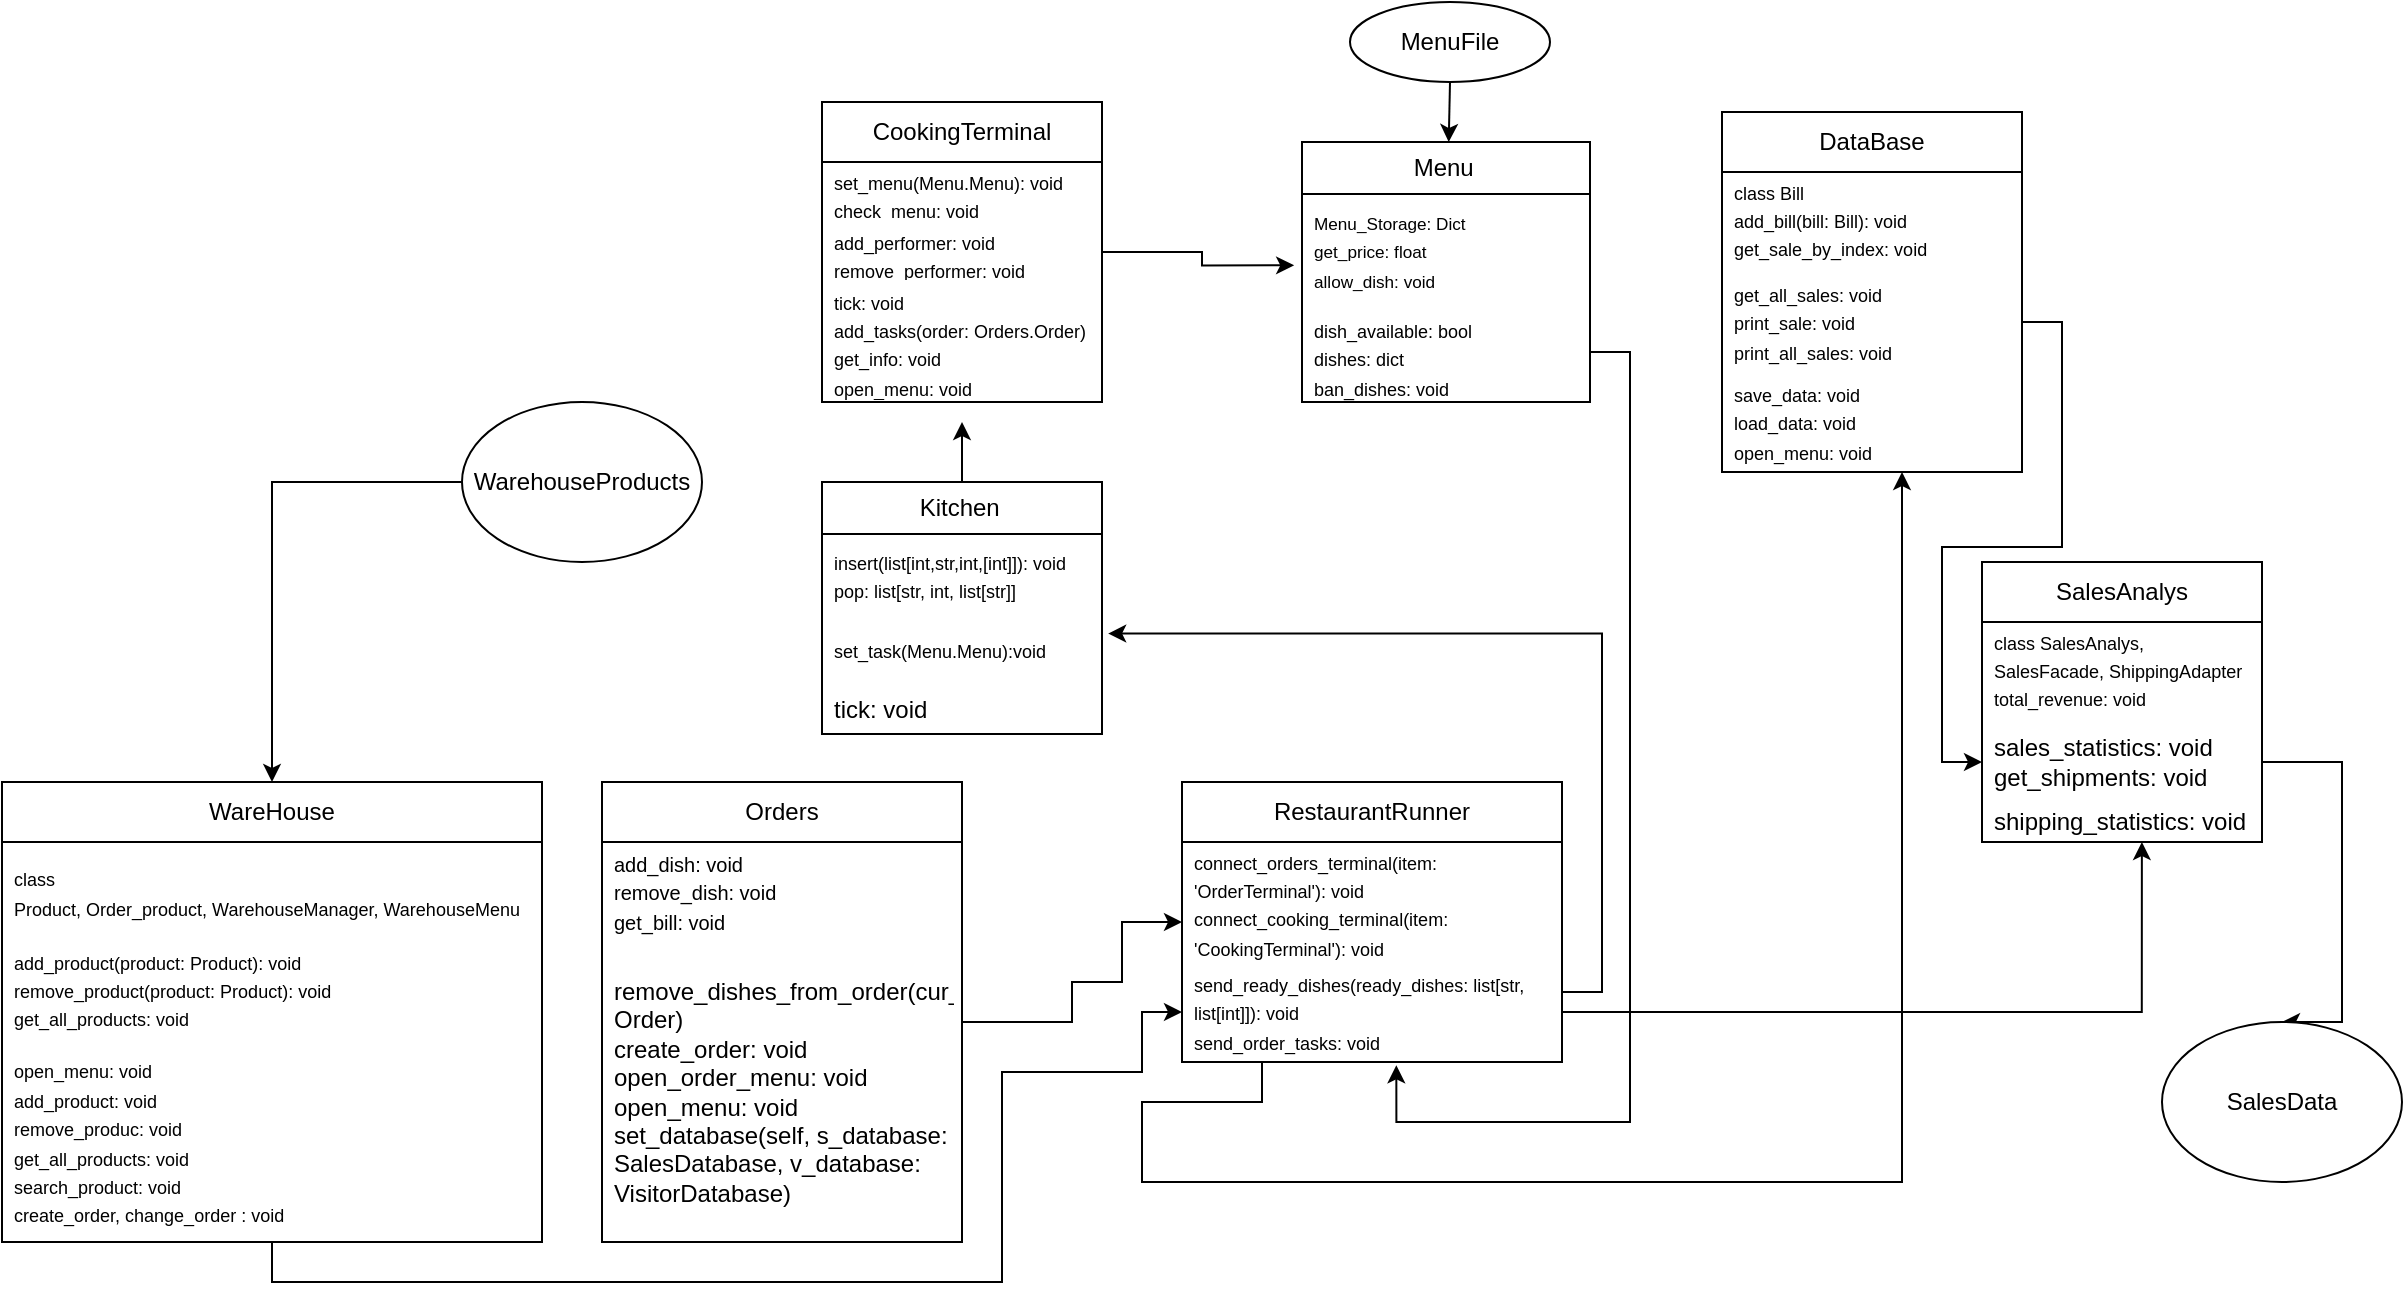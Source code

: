 <mxfile version="21.3.7" type="github">
  <diagram id="C5RBs43oDa-KdzZeNtuy" name="Page-1">
    <mxGraphModel dx="2035" dy="792" grid="1" gridSize="10" guides="1" tooltips="1" connect="1" arrows="1" fold="1" page="1" pageScale="1" pageWidth="827" pageHeight="1169" math="0" shadow="0">
      <root>
        <mxCell id="WIyWlLk6GJQsqaUBKTNV-0" />
        <mxCell id="WIyWlLk6GJQsqaUBKTNV-1" parent="WIyWlLk6GJQsqaUBKTNV-0" />
        <mxCell id="A3PnLcKBzpXXrkk-UIbl-3" value="Menu&amp;nbsp;" style="swimlane;fontStyle=0;childLayout=stackLayout;horizontal=1;startSize=26;fillColor=none;horizontalStack=0;resizeParent=1;resizeParentMax=0;resizeLast=0;collapsible=1;marginBottom=0;html=1;" vertex="1" parent="WIyWlLk6GJQsqaUBKTNV-1">
          <mxGeometry x="340" y="280" width="144" height="130" as="geometry" />
        </mxCell>
        <mxCell id="A3PnLcKBzpXXrkk-UIbl-4" value="&lt;font style=&quot;font-size: 8.588px;&quot;&gt;Menu_Storage: Dict&lt;br&gt;get_price: float&lt;br&gt;allow_dish: void&amp;nbsp;&lt;br&gt;&lt;br&gt;&lt;br&gt;&lt;/font&gt;" style="text;strokeColor=none;fillColor=none;align=left;verticalAlign=top;spacingLeft=4;spacingRight=4;overflow=hidden;rotatable=0;points=[[0,0.5],[1,0.5]];portConstraint=eastwest;whiteSpace=wrap;html=1;perimeterSpacing=1;" vertex="1" parent="A3PnLcKBzpXXrkk-UIbl-3">
          <mxGeometry y="26" width="144" height="54" as="geometry" />
        </mxCell>
        <mxCell id="A3PnLcKBzpXXrkk-UIbl-5" value="&lt;font style=&quot;font-size: 9px;&quot;&gt;dish_available: bool&amp;nbsp;&lt;br style=&quot;font-size: 9px;&quot;&gt;dishes: dict&amp;nbsp;&lt;br style=&quot;font-size: 9px;&quot;&gt;ban_dishes: void&lt;/font&gt;" style="text;strokeColor=none;fillColor=none;align=left;verticalAlign=top;spacingLeft=4;spacingRight=4;overflow=hidden;rotatable=0;points=[[0,0.5],[1,0.5]];portConstraint=eastwest;whiteSpace=wrap;html=1;" vertex="1" parent="A3PnLcKBzpXXrkk-UIbl-3">
          <mxGeometry y="80" width="144" height="50" as="geometry" />
        </mxCell>
        <mxCell id="A3PnLcKBzpXXrkk-UIbl-7" value="MenuFile" style="ellipse;whiteSpace=wrap;html=1;align=center;newEdgeStyle={&quot;edgeStyle&quot;:&quot;entityRelationEdgeStyle&quot;,&quot;startArrow&quot;:&quot;none&quot;,&quot;endArrow&quot;:&quot;none&quot;,&quot;segment&quot;:10,&quot;curved&quot;:1,&quot;sourcePerimeterSpacing&quot;:0,&quot;targetPerimeterSpacing&quot;:0};treeFolding=1;treeMoving=1;" vertex="1" parent="WIyWlLk6GJQsqaUBKTNV-1">
          <mxGeometry x="364" y="210" width="100" height="40" as="geometry" />
        </mxCell>
        <mxCell id="A3PnLcKBzpXXrkk-UIbl-10" value="" style="endArrow=classic;html=1;rounded=0;exitX=0.5;exitY=1;exitDx=0;exitDy=0;" edge="1" parent="WIyWlLk6GJQsqaUBKTNV-1" source="A3PnLcKBzpXXrkk-UIbl-7" target="A3PnLcKBzpXXrkk-UIbl-3">
          <mxGeometry width="50" height="50" relative="1" as="geometry">
            <mxPoint x="450" y="410" as="sourcePoint" />
            <mxPoint x="500" y="360" as="targetPoint" />
          </mxGeometry>
        </mxCell>
        <mxCell id="A3PnLcKBzpXXrkk-UIbl-67" style="edgeStyle=orthogonalEdgeStyle;rounded=0;orthogonalLoop=1;jettySize=auto;html=1;" edge="1" parent="WIyWlLk6GJQsqaUBKTNV-1" source="A3PnLcKBzpXXrkk-UIbl-11">
          <mxGeometry relative="1" as="geometry">
            <mxPoint x="170" y="420" as="targetPoint" />
          </mxGeometry>
        </mxCell>
        <mxCell id="A3PnLcKBzpXXrkk-UIbl-11" value="Kitchen&amp;nbsp;" style="swimlane;fontStyle=0;childLayout=stackLayout;horizontal=1;startSize=26;fillColor=none;horizontalStack=0;resizeParent=1;resizeParentMax=0;resizeLast=0;collapsible=1;marginBottom=0;html=1;" vertex="1" parent="WIyWlLk6GJQsqaUBKTNV-1">
          <mxGeometry x="100" y="450" width="140" height="126" as="geometry" />
        </mxCell>
        <mxCell id="A3PnLcKBzpXXrkk-UIbl-12" value="&lt;font style=&quot;font-size: 9px;&quot;&gt;insert(list[int,str,int,[int]]): void&lt;br&gt;pop: list[str, int, list[str]]&lt;br&gt;&lt;br&gt;&lt;/font&gt;" style="text;strokeColor=none;fillColor=none;align=left;verticalAlign=top;spacingLeft=4;spacingRight=4;overflow=hidden;rotatable=0;points=[[0,0.5],[1,0.5]];portConstraint=eastwest;whiteSpace=wrap;html=1;" vertex="1" parent="A3PnLcKBzpXXrkk-UIbl-11">
          <mxGeometry y="26" width="140" height="44" as="geometry" />
        </mxCell>
        <mxCell id="A3PnLcKBzpXXrkk-UIbl-13" value="&lt;font style=&quot;font-size: 9px;&quot;&gt;set_task(Menu.Menu):void&lt;br&gt;&lt;br style=&quot;font-size: 9px;&quot;&gt;&lt;/font&gt;" style="text;strokeColor=none;fillColor=none;align=left;verticalAlign=top;spacingLeft=4;spacingRight=4;overflow=hidden;rotatable=0;points=[[0,0.5],[1,0.5]];portConstraint=eastwest;whiteSpace=wrap;html=1;" vertex="1" parent="A3PnLcKBzpXXrkk-UIbl-11">
          <mxGeometry y="70" width="140" height="30" as="geometry" />
        </mxCell>
        <mxCell id="A3PnLcKBzpXXrkk-UIbl-14" value="tick: void" style="text;strokeColor=none;fillColor=none;align=left;verticalAlign=top;spacingLeft=4;spacingRight=4;overflow=hidden;rotatable=0;points=[[0,0.5],[1,0.5]];portConstraint=eastwest;whiteSpace=wrap;html=1;" vertex="1" parent="A3PnLcKBzpXXrkk-UIbl-11">
          <mxGeometry y="100" width="140" height="26" as="geometry" />
        </mxCell>
        <mxCell id="A3PnLcKBzpXXrkk-UIbl-17" value="Orders" style="swimlane;fontStyle=0;childLayout=stackLayout;horizontal=1;startSize=30;horizontalStack=0;resizeParent=1;resizeParentMax=0;resizeLast=0;collapsible=1;marginBottom=0;whiteSpace=wrap;html=1;" vertex="1" parent="WIyWlLk6GJQsqaUBKTNV-1">
          <mxGeometry x="-10" y="600" width="180" height="230" as="geometry" />
        </mxCell>
        <mxCell id="A3PnLcKBzpXXrkk-UIbl-18" value="&lt;font style=&quot;font-size: 10px;&quot;&gt;add_dish: void&lt;br&gt;remove_dish: void&lt;br&gt;get_bill: void&lt;br&gt;&lt;/font&gt;" style="text;strokeColor=none;fillColor=none;align=left;verticalAlign=middle;spacingLeft=4;spacingRight=4;overflow=hidden;points=[[0,0.5],[1,0.5]];portConstraint=eastwest;rotatable=0;whiteSpace=wrap;html=1;" vertex="1" parent="A3PnLcKBzpXXrkk-UIbl-17">
          <mxGeometry y="30" width="180" height="50" as="geometry" />
        </mxCell>
        <mxCell id="A3PnLcKBzpXXrkk-UIbl-20" value="remove_dishes_from_order(cur_order: Order)&lt;br&gt;create_order: void&lt;br&gt;open_order_menu: void&amp;nbsp;&lt;br&gt;open_menu: void&amp;nbsp;&lt;br&gt;set_database(self, s_database: SalesDatabase, v_database: VisitorDatabase)" style="text;strokeColor=none;fillColor=none;align=left;verticalAlign=middle;spacingLeft=4;spacingRight=4;overflow=hidden;points=[[0,0.5],[1,0.5]];portConstraint=eastwest;rotatable=0;whiteSpace=wrap;html=1;" vertex="1" parent="A3PnLcKBzpXXrkk-UIbl-17">
          <mxGeometry y="80" width="180" height="150" as="geometry" />
        </mxCell>
        <mxCell id="A3PnLcKBzpXXrkk-UIbl-21" value="RestaurantRunner" style="swimlane;fontStyle=0;childLayout=stackLayout;horizontal=1;startSize=30;horizontalStack=0;resizeParent=1;resizeParentMax=0;resizeLast=0;collapsible=1;marginBottom=0;whiteSpace=wrap;html=1;" vertex="1" parent="WIyWlLk6GJQsqaUBKTNV-1">
          <mxGeometry x="280" y="600" width="190" height="140" as="geometry" />
        </mxCell>
        <mxCell id="A3PnLcKBzpXXrkk-UIbl-22" value="&lt;font style=&quot;font-size: 9px;&quot;&gt;connect_orders_terminal(item: &#39;OrderTerminal&#39;): void&lt;br&gt;connect_cooking_terminal(item: &#39;CookingTerminal&#39;): void&lt;br&gt;&lt;br&gt;&lt;/font&gt;" style="text;strokeColor=none;fillColor=none;align=left;verticalAlign=middle;spacingLeft=4;spacingRight=4;overflow=hidden;points=[[0,0.5],[1,0.5]];portConstraint=eastwest;rotatable=0;whiteSpace=wrap;html=1;" vertex="1" parent="A3PnLcKBzpXXrkk-UIbl-21">
          <mxGeometry y="30" width="190" height="60" as="geometry" />
        </mxCell>
        <mxCell id="A3PnLcKBzpXXrkk-UIbl-24" value="&lt;font style=&quot;font-size: 9px;&quot;&gt;send_ready_dishes(ready_dishes: list[str, list[int]]): void&lt;br&gt;send_order_tasks: void&lt;br&gt;&lt;/font&gt;" style="text;strokeColor=none;fillColor=none;align=left;verticalAlign=middle;spacingLeft=4;spacingRight=4;overflow=hidden;points=[[0,0.5],[1,0.5]];portConstraint=eastwest;rotatable=0;whiteSpace=wrap;html=1;" vertex="1" parent="A3PnLcKBzpXXrkk-UIbl-21">
          <mxGeometry y="90" width="190" height="50" as="geometry" />
        </mxCell>
        <mxCell id="A3PnLcKBzpXXrkk-UIbl-27" style="edgeStyle=orthogonalEdgeStyle;rounded=0;orthogonalLoop=1;jettySize=auto;html=1;exitX=1;exitY=0.5;exitDx=0;exitDy=0;entryX=1.022;entryY=0.192;entryDx=0;entryDy=0;entryPerimeter=0;" edge="1" parent="WIyWlLk6GJQsqaUBKTNV-1" target="A3PnLcKBzpXXrkk-UIbl-13">
          <mxGeometry relative="1" as="geometry">
            <mxPoint x="470" y="705" as="sourcePoint" />
            <Array as="points">
              <mxPoint x="490" y="705" />
              <mxPoint x="490" y="526" />
            </Array>
          </mxGeometry>
        </mxCell>
        <mxCell id="A3PnLcKBzpXXrkk-UIbl-29" style="edgeStyle=orthogonalEdgeStyle;rounded=0;orthogonalLoop=1;jettySize=auto;html=1;exitX=1;exitY=0.5;exitDx=0;exitDy=0;entryX=0.564;entryY=1.033;entryDx=0;entryDy=0;entryPerimeter=0;" edge="1" parent="WIyWlLk6GJQsqaUBKTNV-1" source="A3PnLcKBzpXXrkk-UIbl-5" target="A3PnLcKBzpXXrkk-UIbl-24">
          <mxGeometry relative="1" as="geometry">
            <Array as="points">
              <mxPoint x="504" y="385" />
              <mxPoint x="504" y="770" />
              <mxPoint x="387" y="770" />
            </Array>
          </mxGeometry>
        </mxCell>
        <mxCell id="A3PnLcKBzpXXrkk-UIbl-31" value="DataBase" style="swimlane;fontStyle=0;childLayout=stackLayout;horizontal=1;startSize=30;horizontalStack=0;resizeParent=1;resizeParentMax=0;resizeLast=0;collapsible=1;marginBottom=0;whiteSpace=wrap;html=1;" vertex="1" parent="WIyWlLk6GJQsqaUBKTNV-1">
          <mxGeometry x="550" y="265" width="150" height="180" as="geometry" />
        </mxCell>
        <mxCell id="A3PnLcKBzpXXrkk-UIbl-32" value="&lt;font style=&quot;font-size: 9px;&quot;&gt;class Bill&lt;br&gt;add_bill(bill: Bill): void&lt;br&gt;get_sale_by_index: void&lt;br&gt;&lt;br&gt;&lt;br&gt;&lt;/font&gt;" style="text;strokeColor=none;fillColor=none;align=left;verticalAlign=middle;spacingLeft=4;spacingRight=4;overflow=hidden;points=[[0,0.5],[1,0.5]];portConstraint=eastwest;rotatable=0;whiteSpace=wrap;html=1;" vertex="1" parent="A3PnLcKBzpXXrkk-UIbl-31">
          <mxGeometry y="30" width="150" height="50" as="geometry" />
        </mxCell>
        <mxCell id="A3PnLcKBzpXXrkk-UIbl-33" value="&lt;font style=&quot;font-size: 9px;&quot;&gt;get_all_sales: void&lt;br style=&quot;font-size: 9px;&quot;&gt;print_sale: void&lt;br style=&quot;font-size: 9px;&quot;&gt;print_all_sales: void&lt;/font&gt;" style="text;strokeColor=none;fillColor=none;align=left;verticalAlign=middle;spacingLeft=4;spacingRight=4;overflow=hidden;points=[[0,0.5],[1,0.5]];portConstraint=eastwest;rotatable=0;whiteSpace=wrap;html=1;" vertex="1" parent="A3PnLcKBzpXXrkk-UIbl-31">
          <mxGeometry y="80" width="150" height="50" as="geometry" />
        </mxCell>
        <mxCell id="A3PnLcKBzpXXrkk-UIbl-34" value="&lt;font style=&quot;font-size: 9px;&quot;&gt;save_data: void&lt;br style=&quot;font-size: 9px;&quot;&gt;load_data: void&amp;nbsp;&lt;br style=&quot;font-size: 9px;&quot;&gt;open_menu: void&amp;nbsp;&lt;/font&gt;" style="text;strokeColor=none;fillColor=none;align=left;verticalAlign=middle;spacingLeft=4;spacingRight=4;overflow=hidden;points=[[0,0.5],[1,0.5]];portConstraint=eastwest;rotatable=0;whiteSpace=wrap;html=1;" vertex="1" parent="A3PnLcKBzpXXrkk-UIbl-31">
          <mxGeometry y="130" width="150" height="50" as="geometry" />
        </mxCell>
        <mxCell id="A3PnLcKBzpXXrkk-UIbl-30" style="edgeStyle=orthogonalEdgeStyle;rounded=0;orthogonalLoop=1;jettySize=auto;html=1;exitX=0;exitY=0.5;exitDx=0;exitDy=0;" edge="1" parent="WIyWlLk6GJQsqaUBKTNV-1" source="A3PnLcKBzpXXrkk-UIbl-24" target="A3PnLcKBzpXXrkk-UIbl-31">
          <mxGeometry relative="1" as="geometry">
            <mxPoint x="880" y="640" as="targetPoint" />
            <Array as="points">
              <mxPoint x="280" y="740" />
              <mxPoint x="320" y="740" />
              <mxPoint x="320" y="760" />
              <mxPoint x="260" y="760" />
              <mxPoint x="260" y="800" />
              <mxPoint x="640" y="800" />
            </Array>
          </mxGeometry>
        </mxCell>
        <mxCell id="A3PnLcKBzpXXrkk-UIbl-35" value="SalesAnalys" style="swimlane;fontStyle=0;childLayout=stackLayout;horizontal=1;startSize=30;horizontalStack=0;resizeParent=1;resizeParentMax=0;resizeLast=0;collapsible=1;marginBottom=0;whiteSpace=wrap;html=1;" vertex="1" parent="WIyWlLk6GJQsqaUBKTNV-1">
          <mxGeometry x="680" y="490" width="140" height="140" as="geometry" />
        </mxCell>
        <mxCell id="A3PnLcKBzpXXrkk-UIbl-36" value="&lt;font style=&quot;font-size: 9px;&quot;&gt;class SalesAnalys, SalesFacade, ShippingAdapter&lt;br&gt;total_revenue: void&lt;br&gt;popular_dishes: void&lt;br&gt;&lt;/font&gt;" style="text;strokeColor=none;fillColor=none;align=left;verticalAlign=middle;spacingLeft=4;spacingRight=4;overflow=hidden;points=[[0,0.5],[1,0.5]];portConstraint=eastwest;rotatable=0;whiteSpace=wrap;html=1;" vertex="1" parent="A3PnLcKBzpXXrkk-UIbl-35">
          <mxGeometry y="30" width="140" height="50" as="geometry" />
        </mxCell>
        <mxCell id="A3PnLcKBzpXXrkk-UIbl-37" value="sales_statistics: void&amp;nbsp;&lt;br&gt;get_shipments: void" style="text;strokeColor=none;fillColor=none;align=left;verticalAlign=middle;spacingLeft=4;spacingRight=4;overflow=hidden;points=[[0,0.5],[1,0.5]];portConstraint=eastwest;rotatable=0;whiteSpace=wrap;html=1;" vertex="1" parent="A3PnLcKBzpXXrkk-UIbl-35">
          <mxGeometry y="80" width="140" height="40" as="geometry" />
        </mxCell>
        <mxCell id="A3PnLcKBzpXXrkk-UIbl-38" value="shipping_statistics: void" style="text;strokeColor=none;fillColor=none;align=left;verticalAlign=middle;spacingLeft=4;spacingRight=4;overflow=hidden;points=[[0,0.5],[1,0.5]];portConstraint=eastwest;rotatable=0;whiteSpace=wrap;html=1;" vertex="1" parent="A3PnLcKBzpXXrkk-UIbl-35">
          <mxGeometry y="120" width="140" height="20" as="geometry" />
        </mxCell>
        <mxCell id="A3PnLcKBzpXXrkk-UIbl-39" style="edgeStyle=orthogonalEdgeStyle;rounded=0;orthogonalLoop=1;jettySize=auto;html=1;exitX=1;exitY=0.5;exitDx=0;exitDy=0;entryX=0;entryY=0.5;entryDx=0;entryDy=0;" edge="1" parent="WIyWlLk6GJQsqaUBKTNV-1" source="A3PnLcKBzpXXrkk-UIbl-33" target="A3PnLcKBzpXXrkk-UIbl-37">
          <mxGeometry relative="1" as="geometry" />
        </mxCell>
        <mxCell id="A3PnLcKBzpXXrkk-UIbl-42" style="edgeStyle=orthogonalEdgeStyle;rounded=0;orthogonalLoop=1;jettySize=auto;html=1;entryX=0.5;entryY=0;entryDx=0;entryDy=0;exitX=1;exitY=0.5;exitDx=0;exitDy=0;" edge="1" parent="WIyWlLk6GJQsqaUBKTNV-1" source="A3PnLcKBzpXXrkk-UIbl-37" target="A3PnLcKBzpXXrkk-UIbl-41">
          <mxGeometry relative="1" as="geometry">
            <mxPoint x="950" y="590" as="targetPoint" />
            <mxPoint x="940" y="590" as="sourcePoint" />
            <Array as="points">
              <mxPoint x="820" y="590" />
              <mxPoint x="860" y="590" />
              <mxPoint x="860" y="720" />
            </Array>
          </mxGeometry>
        </mxCell>
        <mxCell id="A3PnLcKBzpXXrkk-UIbl-41" value="SalesData" style="ellipse;whiteSpace=wrap;html=1;" vertex="1" parent="WIyWlLk6GJQsqaUBKTNV-1">
          <mxGeometry x="770" y="720" width="120" height="80" as="geometry" />
        </mxCell>
        <mxCell id="A3PnLcKBzpXXrkk-UIbl-43" value="WareHouse" style="swimlane;fontStyle=0;childLayout=stackLayout;horizontal=1;startSize=30;horizontalStack=0;resizeParent=1;resizeParentMax=0;resizeLast=0;collapsible=1;marginBottom=0;whiteSpace=wrap;html=1;" vertex="1" parent="WIyWlLk6GJQsqaUBKTNV-1">
          <mxGeometry x="-310" y="600" width="270" height="230" as="geometry" />
        </mxCell>
        <mxCell id="A3PnLcKBzpXXrkk-UIbl-44" value="&lt;font style=&quot;font-size: 9px;&quot;&gt;class Product,&amp;nbsp;Order_product,&amp;nbsp;WarehouseManager,&amp;nbsp;WarehouseMenu&lt;/font&gt;" style="text;strokeColor=none;fillColor=none;align=left;verticalAlign=middle;spacingLeft=4;spacingRight=4;overflow=hidden;points=[[0,0.5],[1,0.5]];portConstraint=eastwest;rotatable=0;whiteSpace=wrap;html=1;" vertex="1" parent="A3PnLcKBzpXXrkk-UIbl-43">
          <mxGeometry y="30" width="270" height="50" as="geometry" />
        </mxCell>
        <mxCell id="A3PnLcKBzpXXrkk-UIbl-45" value="&lt;font style=&quot;font-size: 9px;&quot;&gt;add_product(product: Product): void&lt;br&gt;remove_product(product: Product): void&lt;br&gt;get_all_products: void&amp;nbsp;&lt;br&gt;change_order_status: void&lt;br&gt;&lt;/font&gt;" style="text;strokeColor=none;fillColor=none;align=left;verticalAlign=middle;spacingLeft=4;spacingRight=4;overflow=hidden;points=[[0,0.5],[1,0.5]];portConstraint=eastwest;rotatable=0;whiteSpace=wrap;html=1;" vertex="1" parent="A3PnLcKBzpXXrkk-UIbl-43">
          <mxGeometry y="80" width="270" height="50" as="geometry" />
        </mxCell>
        <mxCell id="A3PnLcKBzpXXrkk-UIbl-46" value="&lt;font style=&quot;font-size: 9px;&quot;&gt;&lt;font style=&quot;font-size: 9px;&quot;&gt;open_menu: void&lt;br style=&quot;font-size: 9px;&quot;&gt;&lt;/font&gt;add_product: void&amp;nbsp;&lt;br&gt;remove_produc: void &lt;br&gt;get_all_products: void&amp;nbsp;&lt;br&gt;search_product: void&amp;nbsp;&lt;br&gt;create_order, change_order : void&amp;nbsp;&lt;br&gt;&lt;/font&gt;" style="text;strokeColor=none;fillColor=none;align=left;verticalAlign=middle;spacingLeft=4;spacingRight=4;overflow=hidden;points=[[0,0.5],[1,0.5]];portConstraint=eastwest;rotatable=0;whiteSpace=wrap;html=1;" vertex="1" parent="A3PnLcKBzpXXrkk-UIbl-43">
          <mxGeometry y="130" width="270" height="100" as="geometry" />
        </mxCell>
        <mxCell id="A3PnLcKBzpXXrkk-UIbl-62" value="CookingTerminal" style="swimlane;fontStyle=0;childLayout=stackLayout;horizontal=1;startSize=30;horizontalStack=0;resizeParent=1;resizeParentMax=0;resizeLast=0;collapsible=1;marginBottom=0;whiteSpace=wrap;html=1;" vertex="1" parent="WIyWlLk6GJQsqaUBKTNV-1">
          <mxGeometry x="100" y="260" width="140" height="150" as="geometry" />
        </mxCell>
        <mxCell id="A3PnLcKBzpXXrkk-UIbl-63" value="&lt;font style=&quot;font-size: 9px;&quot;&gt;set_menu(Menu.Menu): void&lt;br&gt;check_menu: void&lt;br&gt;&lt;br&gt;&lt;/font&gt;" style="text;strokeColor=none;fillColor=none;align=left;verticalAlign=middle;spacingLeft=4;spacingRight=4;overflow=hidden;points=[[0,0.5],[1,0.5]];portConstraint=eastwest;rotatable=0;whiteSpace=wrap;html=1;" vertex="1" parent="A3PnLcKBzpXXrkk-UIbl-62">
          <mxGeometry y="30" width="140" height="30" as="geometry" />
        </mxCell>
        <mxCell id="A3PnLcKBzpXXrkk-UIbl-64" value="&lt;font style=&quot;font-size: 9px;&quot;&gt;add_performer: void&lt;br&gt;remove_performer: void&lt;br&gt;&lt;/font&gt;" style="text;strokeColor=none;fillColor=none;align=left;verticalAlign=middle;spacingLeft=4;spacingRight=4;overflow=hidden;points=[[0,0.5],[1,0.5]];portConstraint=eastwest;rotatable=0;whiteSpace=wrap;html=1;" vertex="1" parent="A3PnLcKBzpXXrkk-UIbl-62">
          <mxGeometry y="60" width="140" height="30" as="geometry" />
        </mxCell>
        <mxCell id="A3PnLcKBzpXXrkk-UIbl-65" value="&lt;font style=&quot;font-size: 9px;&quot;&gt;tick: void&lt;br&gt;add_tasks(order: Orders.Order)&lt;br&gt;get_info: void&lt;br&gt;open_menu: void&lt;br&gt;&lt;br&gt;&lt;/font&gt;" style="text;strokeColor=none;fillColor=none;align=left;verticalAlign=middle;spacingLeft=4;spacingRight=4;overflow=hidden;points=[[0,0.5],[1,0.5]];portConstraint=eastwest;rotatable=0;whiteSpace=wrap;html=1;" vertex="1" parent="A3PnLcKBzpXXrkk-UIbl-62">
          <mxGeometry y="90" width="140" height="60" as="geometry" />
        </mxCell>
        <mxCell id="A3PnLcKBzpXXrkk-UIbl-68" style="edgeStyle=orthogonalEdgeStyle;rounded=0;orthogonalLoop=1;jettySize=auto;html=1;exitX=1;exitY=0.5;exitDx=0;exitDy=0;entryX=-0.02;entryY=0.655;entryDx=0;entryDy=0;entryPerimeter=0;" edge="1" parent="WIyWlLk6GJQsqaUBKTNV-1" source="A3PnLcKBzpXXrkk-UIbl-64" target="A3PnLcKBzpXXrkk-UIbl-4">
          <mxGeometry relative="1" as="geometry" />
        </mxCell>
        <mxCell id="A3PnLcKBzpXXrkk-UIbl-71" style="edgeStyle=orthogonalEdgeStyle;rounded=0;orthogonalLoop=1;jettySize=auto;html=1;entryX=0;entryY=0.5;entryDx=0;entryDy=0;" edge="1" parent="WIyWlLk6GJQsqaUBKTNV-1" source="A3PnLcKBzpXXrkk-UIbl-20" target="A3PnLcKBzpXXrkk-UIbl-21">
          <mxGeometry relative="1" as="geometry">
            <Array as="points">
              <mxPoint x="225" y="720" />
              <mxPoint x="225" y="700" />
              <mxPoint x="250" y="700" />
              <mxPoint x="250" y="670" />
            </Array>
          </mxGeometry>
        </mxCell>
        <mxCell id="A3PnLcKBzpXXrkk-UIbl-72" style="edgeStyle=orthogonalEdgeStyle;rounded=0;orthogonalLoop=1;jettySize=auto;html=1;exitX=0;exitY=0.5;exitDx=0;exitDy=0;" edge="1" parent="WIyWlLk6GJQsqaUBKTNV-1" source="A3PnLcKBzpXXrkk-UIbl-74" target="A3PnLcKBzpXXrkk-UIbl-43">
          <mxGeometry relative="1" as="geometry">
            <mxPoint x="-100" y="405" as="sourcePoint" />
          </mxGeometry>
        </mxCell>
        <mxCell id="A3PnLcKBzpXXrkk-UIbl-73" style="edgeStyle=orthogonalEdgeStyle;rounded=0;orthogonalLoop=1;jettySize=auto;html=1;entryX=0;entryY=0.5;entryDx=0;entryDy=0;" edge="1" parent="WIyWlLk6GJQsqaUBKTNV-1" source="A3PnLcKBzpXXrkk-UIbl-46" target="A3PnLcKBzpXXrkk-UIbl-24">
          <mxGeometry relative="1" as="geometry">
            <Array as="points">
              <mxPoint x="-175" y="850" />
              <mxPoint x="190" y="850" />
              <mxPoint x="190" y="745" />
              <mxPoint x="260" y="745" />
              <mxPoint x="260" y="715" />
            </Array>
          </mxGeometry>
        </mxCell>
        <mxCell id="A3PnLcKBzpXXrkk-UIbl-74" value="WarehouseProducts" style="ellipse;whiteSpace=wrap;html=1;" vertex="1" parent="WIyWlLk6GJQsqaUBKTNV-1">
          <mxGeometry x="-80" y="410" width="120" height="80" as="geometry" />
        </mxCell>
        <mxCell id="A3PnLcKBzpXXrkk-UIbl-75" style="edgeStyle=orthogonalEdgeStyle;rounded=0;orthogonalLoop=1;jettySize=auto;html=1;entryX=0.571;entryY=1;entryDx=0;entryDy=0;entryPerimeter=0;" edge="1" parent="WIyWlLk6GJQsqaUBKTNV-1" source="A3PnLcKBzpXXrkk-UIbl-24" target="A3PnLcKBzpXXrkk-UIbl-38">
          <mxGeometry relative="1" as="geometry">
            <mxPoint x="230" y="890" as="targetPoint" />
          </mxGeometry>
        </mxCell>
      </root>
    </mxGraphModel>
  </diagram>
</mxfile>
